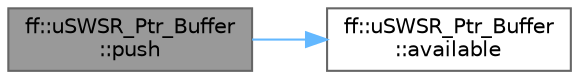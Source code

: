 digraph "ff::uSWSR_Ptr_Buffer::push"
{
 // LATEX_PDF_SIZE
  bgcolor="transparent";
  edge [fontname=Helvetica,fontsize=10,labelfontname=Helvetica,labelfontsize=10];
  node [fontname=Helvetica,fontsize=10,shape=box,height=0.2,width=0.4];
  rankdir="LR";
  Node1 [id="Node000001",label="ff::uSWSR_Ptr_Buffer\l::push",height=0.2,width=0.4,color="gray40", fillcolor="grey60", style="filled", fontcolor="black",tooltip="Push"];
  Node1 -> Node2 [id="edge2_Node000001_Node000002",color="steelblue1",style="solid",tooltip=" "];
  Node2 [id="Node000002",label="ff::uSWSR_Ptr_Buffer\l::available",height=0.2,width=0.4,color="grey40", fillcolor="white", style="filled",URL="$classff_1_1u_s_w_s_r___ptr___buffer.html#a20d4e5c065b919d9cfe624c2ea808426",tooltip=" "];
}
